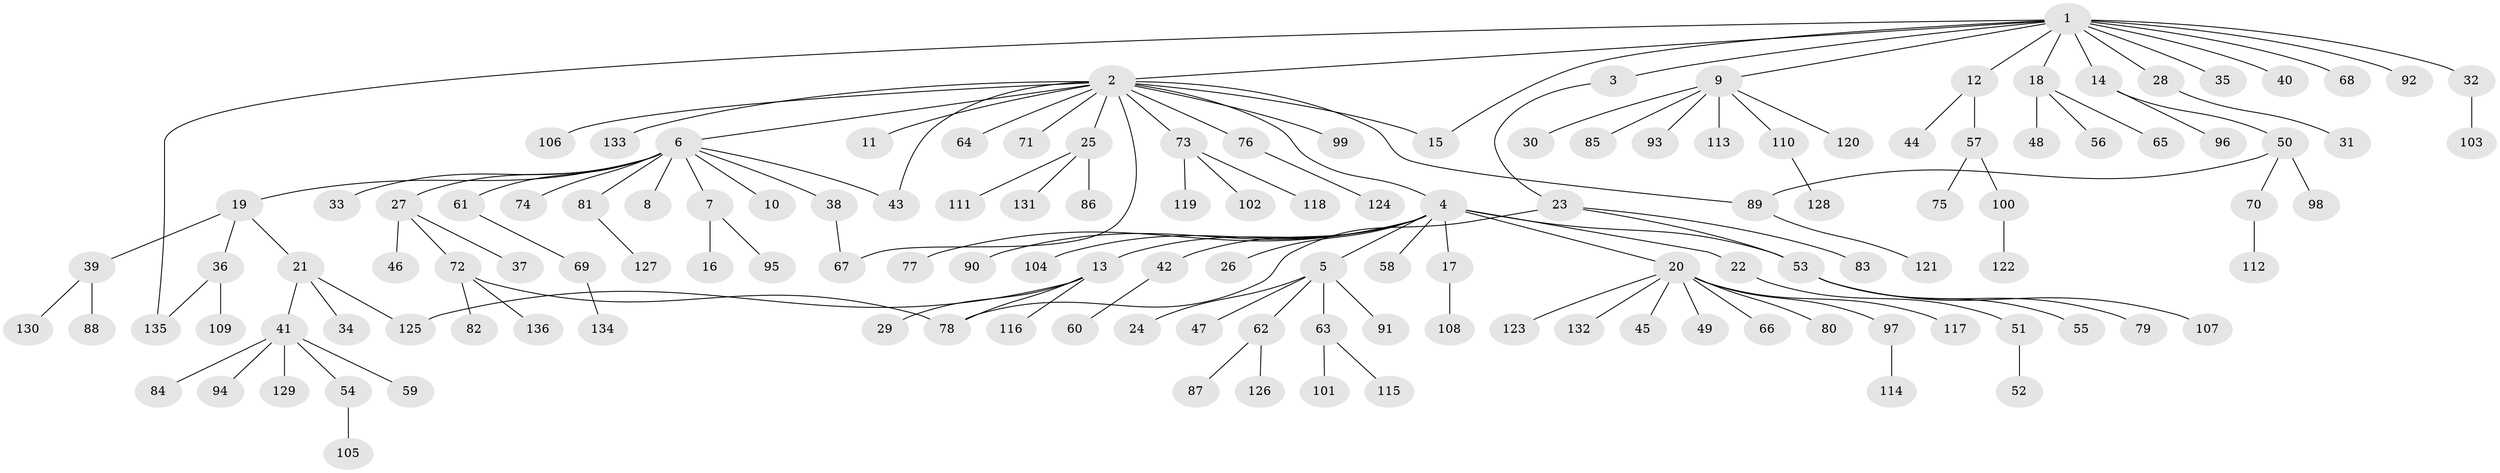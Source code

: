 // coarse degree distribution, {13: 0.01818181818181818, 18: 0.00909090909090909, 2: 0.15454545454545454, 5: 0.045454545454545456, 11: 0.00909090909090909, 1: 0.6454545454545455, 6: 0.00909090909090909, 4: 0.03636363636363636, 3: 0.06363636363636363, 8: 0.00909090909090909}
// Generated by graph-tools (version 1.1) at 2025/23/03/03/25 07:23:52]
// undirected, 136 vertices, 144 edges
graph export_dot {
graph [start="1"]
  node [color=gray90,style=filled];
  1;
  2;
  3;
  4;
  5;
  6;
  7;
  8;
  9;
  10;
  11;
  12;
  13;
  14;
  15;
  16;
  17;
  18;
  19;
  20;
  21;
  22;
  23;
  24;
  25;
  26;
  27;
  28;
  29;
  30;
  31;
  32;
  33;
  34;
  35;
  36;
  37;
  38;
  39;
  40;
  41;
  42;
  43;
  44;
  45;
  46;
  47;
  48;
  49;
  50;
  51;
  52;
  53;
  54;
  55;
  56;
  57;
  58;
  59;
  60;
  61;
  62;
  63;
  64;
  65;
  66;
  67;
  68;
  69;
  70;
  71;
  72;
  73;
  74;
  75;
  76;
  77;
  78;
  79;
  80;
  81;
  82;
  83;
  84;
  85;
  86;
  87;
  88;
  89;
  90;
  91;
  92;
  93;
  94;
  95;
  96;
  97;
  98;
  99;
  100;
  101;
  102;
  103;
  104;
  105;
  106;
  107;
  108;
  109;
  110;
  111;
  112;
  113;
  114;
  115;
  116;
  117;
  118;
  119;
  120;
  121;
  122;
  123;
  124;
  125;
  126;
  127;
  128;
  129;
  130;
  131;
  132;
  133;
  134;
  135;
  136;
  1 -- 2;
  1 -- 3;
  1 -- 9;
  1 -- 12;
  1 -- 14;
  1 -- 15;
  1 -- 18;
  1 -- 28;
  1 -- 32;
  1 -- 35;
  1 -- 40;
  1 -- 68;
  1 -- 92;
  1 -- 135;
  2 -- 4;
  2 -- 6;
  2 -- 11;
  2 -- 15;
  2 -- 25;
  2 -- 43;
  2 -- 64;
  2 -- 67;
  2 -- 71;
  2 -- 73;
  2 -- 76;
  2 -- 89;
  2 -- 99;
  2 -- 106;
  2 -- 133;
  3 -- 23;
  4 -- 5;
  4 -- 13;
  4 -- 17;
  4 -- 20;
  4 -- 22;
  4 -- 26;
  4 -- 42;
  4 -- 53;
  4 -- 58;
  4 -- 77;
  4 -- 90;
  4 -- 104;
  5 -- 24;
  5 -- 47;
  5 -- 62;
  5 -- 63;
  5 -- 91;
  6 -- 7;
  6 -- 8;
  6 -- 10;
  6 -- 19;
  6 -- 27;
  6 -- 33;
  6 -- 38;
  6 -- 43;
  6 -- 61;
  6 -- 74;
  6 -- 81;
  7 -- 16;
  7 -- 95;
  9 -- 30;
  9 -- 85;
  9 -- 93;
  9 -- 110;
  9 -- 113;
  9 -- 120;
  12 -- 44;
  12 -- 57;
  13 -- 29;
  13 -- 78;
  13 -- 116;
  13 -- 125;
  14 -- 50;
  14 -- 96;
  17 -- 108;
  18 -- 48;
  18 -- 56;
  18 -- 65;
  19 -- 21;
  19 -- 36;
  19 -- 39;
  20 -- 45;
  20 -- 49;
  20 -- 66;
  20 -- 80;
  20 -- 97;
  20 -- 117;
  20 -- 123;
  20 -- 132;
  21 -- 34;
  21 -- 41;
  21 -- 125;
  22 -- 51;
  23 -- 53;
  23 -- 78;
  23 -- 83;
  25 -- 86;
  25 -- 111;
  25 -- 131;
  27 -- 37;
  27 -- 46;
  27 -- 72;
  28 -- 31;
  32 -- 103;
  36 -- 109;
  36 -- 135;
  38 -- 67;
  39 -- 88;
  39 -- 130;
  41 -- 54;
  41 -- 59;
  41 -- 84;
  41 -- 94;
  41 -- 129;
  42 -- 60;
  50 -- 70;
  50 -- 89;
  50 -- 98;
  51 -- 52;
  53 -- 55;
  53 -- 79;
  53 -- 107;
  54 -- 105;
  57 -- 75;
  57 -- 100;
  61 -- 69;
  62 -- 87;
  62 -- 126;
  63 -- 101;
  63 -- 115;
  69 -- 134;
  70 -- 112;
  72 -- 78;
  72 -- 82;
  72 -- 136;
  73 -- 102;
  73 -- 118;
  73 -- 119;
  76 -- 124;
  81 -- 127;
  89 -- 121;
  97 -- 114;
  100 -- 122;
  110 -- 128;
}
